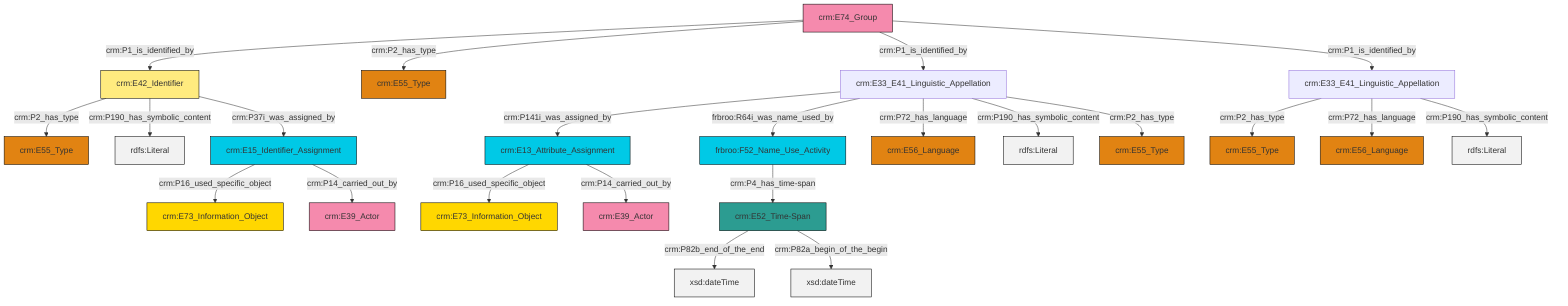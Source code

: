 graph TD
classDef Literal fill:#f2f2f2,stroke:#000000;
classDef CRM_Entity fill:#FFFFFF,stroke:#000000;
classDef Temporal_Entity fill:#00C9E6, stroke:#000000;
classDef Type fill:#E18312, stroke:#000000;
classDef Time-Span fill:#2C9C91, stroke:#000000;
classDef Appellation fill:#FFEB7F, stroke:#000000;
classDef Place fill:#008836, stroke:#000000;
classDef Persistent_Item fill:#B266B2, stroke:#000000;
classDef Conceptual_Object fill:#FFD700, stroke:#000000;
classDef Physical_Thing fill:#D2B48C, stroke:#000000;
classDef Actor fill:#f58aad, stroke:#000000;
classDef PC_Classes fill:#4ce600, stroke:#000000;
classDef Multi fill:#cccccc,stroke:#000000;

0["crm:E15_Identifier_Assignment"]:::Temporal_Entity -->|crm:P16_used_specific_object| 1["crm:E73_Information_Object"]:::Conceptual_Object
0["crm:E15_Identifier_Assignment"]:::Temporal_Entity -->|crm:P14_carried_out_by| 4["crm:E39_Actor"]:::Actor
5["crm:E74_Group"]:::Actor -->|crm:P1_is_identified_by| 6["crm:E42_Identifier"]:::Appellation
7["crm:E33_E41_Linguistic_Appellation"]:::Default -->|crm:P141i_was_assigned_by| 8["crm:E13_Attribute_Assignment"]:::Temporal_Entity
9["crm:E52_Time-Span"]:::Time-Span -->|crm:P82b_end_of_the_end| 10[xsd:dateTime]:::Literal
5["crm:E74_Group"]:::Actor -->|crm:P2_has_type| 11["crm:E55_Type"]:::Type
7["crm:E33_E41_Linguistic_Appellation"]:::Default -->|frbroo:R64i_was_name_used_by| 2["frbroo:F52_Name_Use_Activity"]:::Temporal_Entity
6["crm:E42_Identifier"]:::Appellation -->|crm:P2_has_type| 16["crm:E55_Type"]:::Type
2["frbroo:F52_Name_Use_Activity"]:::Temporal_Entity -->|crm:P4_has_time-span| 9["crm:E52_Time-Span"]:::Time-Span
6["crm:E42_Identifier"]:::Appellation -->|crm:P190_has_symbolic_content| 19[rdfs:Literal]:::Literal
7["crm:E33_E41_Linguistic_Appellation"]:::Default -->|crm:P72_has_language| 20["crm:E56_Language"]:::Type
12["crm:E33_E41_Linguistic_Appellation"]:::Default -->|crm:P2_has_type| 14["crm:E55_Type"]:::Type
8["crm:E13_Attribute_Assignment"]:::Temporal_Entity -->|crm:P16_used_specific_object| 22["crm:E73_Information_Object"]:::Conceptual_Object
5["crm:E74_Group"]:::Actor -->|crm:P1_is_identified_by| 7["crm:E33_E41_Linguistic_Appellation"]:::Default
8["crm:E13_Attribute_Assignment"]:::Temporal_Entity -->|crm:P14_carried_out_by| 27["crm:E39_Actor"]:::Actor
9["crm:E52_Time-Span"]:::Time-Span -->|crm:P82a_begin_of_the_begin| 29[xsd:dateTime]:::Literal
12["crm:E33_E41_Linguistic_Appellation"]:::Default -->|crm:P72_has_language| 17["crm:E56_Language"]:::Type
7["crm:E33_E41_Linguistic_Appellation"]:::Default -->|crm:P190_has_symbolic_content| 33[rdfs:Literal]:::Literal
12["crm:E33_E41_Linguistic_Appellation"]:::Default -->|crm:P190_has_symbolic_content| 35[rdfs:Literal]:::Literal
6["crm:E42_Identifier"]:::Appellation -->|crm:P37i_was_assigned_by| 0["crm:E15_Identifier_Assignment"]:::Temporal_Entity
5["crm:E74_Group"]:::Actor -->|crm:P1_is_identified_by| 12["crm:E33_E41_Linguistic_Appellation"]:::Default
7["crm:E33_E41_Linguistic_Appellation"]:::Default -->|crm:P2_has_type| 23["crm:E55_Type"]:::Type